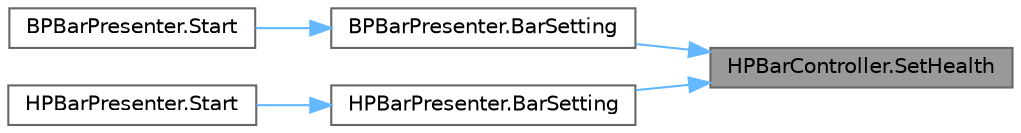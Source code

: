 digraph "HPBarController.SetHealth"
{
 // LATEX_PDF_SIZE
  bgcolor="transparent";
  edge [fontname=Helvetica,fontsize=10,labelfontname=Helvetica,labelfontsize=10];
  node [fontname=Helvetica,fontsize=10,shape=box,height=0.2,width=0.4];
  rankdir="RL";
  Node1 [id="Node000001",label="HPBarController.SetHealth",height=0.2,width=0.4,color="gray40", fillcolor="grey60", style="filled", fontcolor="black",tooltip=" "];
  Node1 -> Node2 [id="edge5_Node000001_Node000002",dir="back",color="steelblue1",style="solid",tooltip=" "];
  Node2 [id="Node000002",label="BPBarPresenter.BarSetting",height=0.2,width=0.4,color="grey40", fillcolor="white", style="filled",URL="$class_b_p_bar_presenter.html#a4d1bdb80fb199a346245836401d4ca15",tooltip=" "];
  Node2 -> Node3 [id="edge6_Node000002_Node000003",dir="back",color="steelblue1",style="solid",tooltip=" "];
  Node3 [id="Node000003",label="BPBarPresenter.Start",height=0.2,width=0.4,color="grey40", fillcolor="white", style="filled",URL="$class_b_p_bar_presenter.html#a8fbf9d3ff115c8fda7665c5cd6c60aad",tooltip=" "];
  Node1 -> Node4 [id="edge7_Node000001_Node000004",dir="back",color="steelblue1",style="solid",tooltip=" "];
  Node4 [id="Node000004",label="HPBarPresenter.BarSetting",height=0.2,width=0.4,color="grey40", fillcolor="white", style="filled",URL="$class_h_p_bar_presenter.html#a95f91c6a16562454cc4f3fd40460ce2f",tooltip=" "];
  Node4 -> Node5 [id="edge8_Node000004_Node000005",dir="back",color="steelblue1",style="solid",tooltip=" "];
  Node5 [id="Node000005",label="HPBarPresenter.Start",height=0.2,width=0.4,color="grey40", fillcolor="white", style="filled",URL="$class_h_p_bar_presenter.html#ae5c611669cd341ac0660512f01a7c447",tooltip=" "];
}
